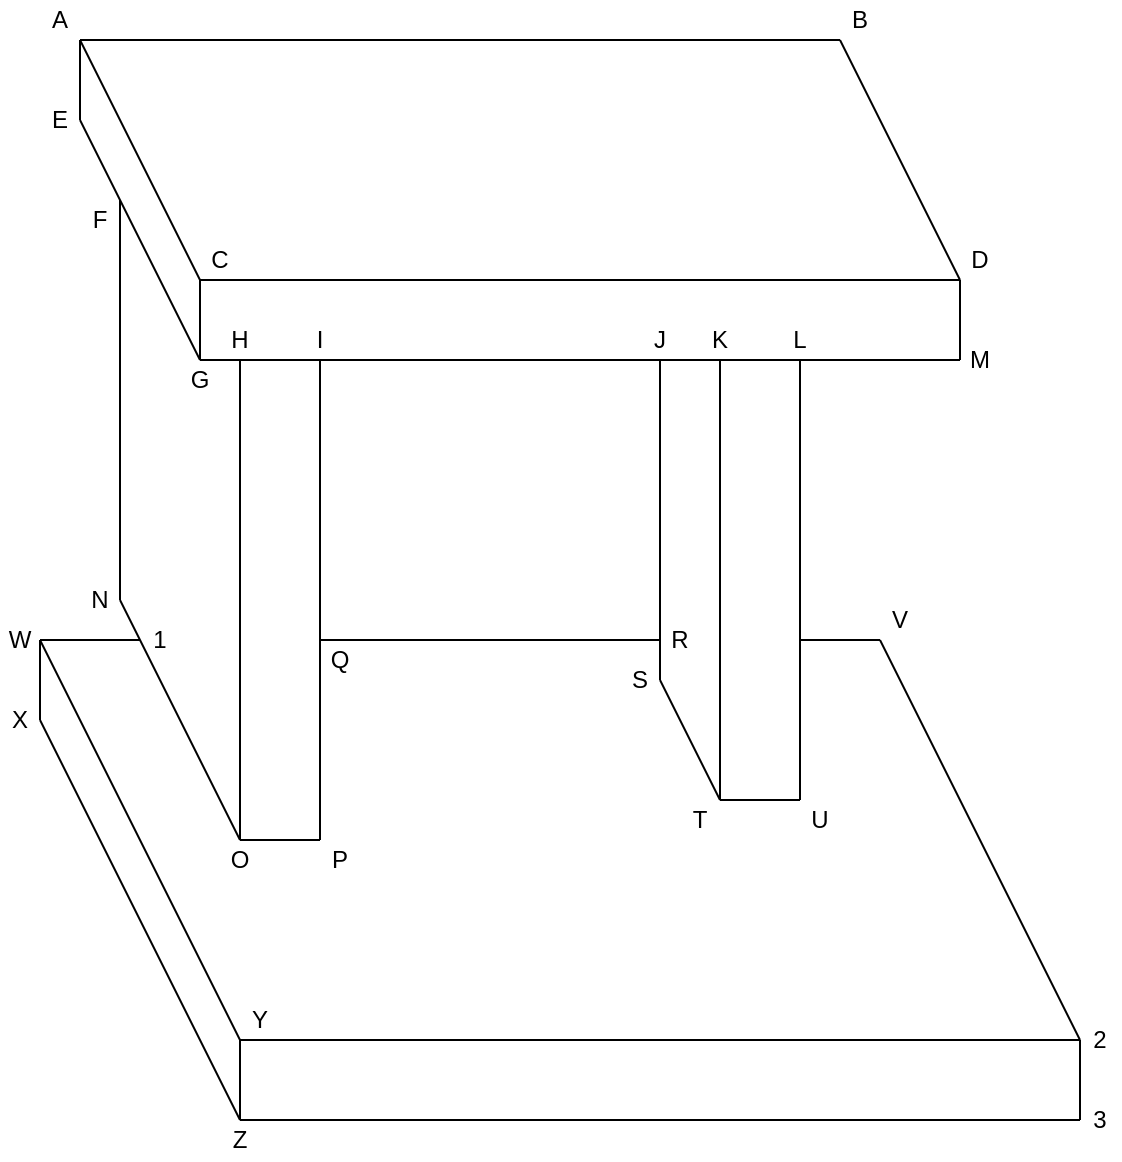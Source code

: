 <mxfile version="16.5.2" type="device"><diagram id="g-EARZ6RgGrlnJ_yPWPj" name="Page-1"><mxGraphModel dx="776" dy="656" grid="1" gridSize="10" guides="1" tooltips="1" connect="1" arrows="1" fold="1" page="1" pageScale="1" pageWidth="600" pageHeight="600" math="0" shadow="0"><root><mxCell id="0"/><mxCell id="1" parent="0"/><mxCell id="y79Pu29WjYZfz3FL_46j-1" value="" style="endArrow=none;html=1;rounded=0;" edge="1" parent="1"><mxGeometry width="50" height="50" relative="1" as="geometry"><mxPoint x="40" y="40" as="sourcePoint"/><mxPoint x="420" y="40" as="targetPoint"/></mxGeometry></mxCell><mxCell id="y79Pu29WjYZfz3FL_46j-2" value="" style="endArrow=none;html=1;rounded=0;" edge="1" parent="1"><mxGeometry width="50" height="50" relative="1" as="geometry"><mxPoint x="100" y="160" as="sourcePoint"/><mxPoint x="40" y="40" as="targetPoint"/></mxGeometry></mxCell><mxCell id="y79Pu29WjYZfz3FL_46j-3" value="" style="endArrow=none;html=1;rounded=0;" edge="1" parent="1"><mxGeometry width="50" height="50" relative="1" as="geometry"><mxPoint x="100" y="160" as="sourcePoint"/><mxPoint x="480" y="160" as="targetPoint"/></mxGeometry></mxCell><mxCell id="y79Pu29WjYZfz3FL_46j-4" value="" style="endArrow=none;html=1;rounded=0;" edge="1" parent="1"><mxGeometry width="50" height="50" relative="1" as="geometry"><mxPoint x="480" y="160" as="sourcePoint"/><mxPoint x="420" y="40" as="targetPoint"/></mxGeometry></mxCell><mxCell id="y79Pu29WjYZfz3FL_46j-5" value="" style="endArrow=none;html=1;rounded=0;" edge="1" parent="1"><mxGeometry width="50" height="50" relative="1" as="geometry"><mxPoint x="100" y="200" as="sourcePoint"/><mxPoint x="40" y="80" as="targetPoint"/></mxGeometry></mxCell><mxCell id="y79Pu29WjYZfz3FL_46j-6" value="" style="endArrow=none;html=1;rounded=0;" edge="1" parent="1"><mxGeometry width="50" height="50" relative="1" as="geometry"><mxPoint x="100" y="200" as="sourcePoint"/><mxPoint x="480" y="200" as="targetPoint"/></mxGeometry></mxCell><mxCell id="y79Pu29WjYZfz3FL_46j-7" value="" style="endArrow=none;html=1;rounded=0;" edge="1" parent="1"><mxGeometry width="50" height="50" relative="1" as="geometry"><mxPoint x="40" y="80" as="sourcePoint"/><mxPoint x="40" y="40" as="targetPoint"/></mxGeometry></mxCell><mxCell id="y79Pu29WjYZfz3FL_46j-8" value="" style="endArrow=none;html=1;rounded=0;" edge="1" parent="1"><mxGeometry width="50" height="50" relative="1" as="geometry"><mxPoint x="100" y="200" as="sourcePoint"/><mxPoint x="100" y="160" as="targetPoint"/></mxGeometry></mxCell><mxCell id="y79Pu29WjYZfz3FL_46j-9" value="" style="endArrow=none;html=1;rounded=0;" edge="1" parent="1"><mxGeometry width="50" height="50" relative="1" as="geometry"><mxPoint x="480" y="200" as="sourcePoint"/><mxPoint x="480" y="160" as="targetPoint"/></mxGeometry></mxCell><mxCell id="y79Pu29WjYZfz3FL_46j-10" value="" style="endArrow=none;html=1;rounded=0;" edge="1" parent="1"><mxGeometry width="50" height="50" relative="1" as="geometry"><mxPoint x="60" y="320" as="sourcePoint"/><mxPoint x="60" y="120" as="targetPoint"/></mxGeometry></mxCell><mxCell id="y79Pu29WjYZfz3FL_46j-11" value="" style="endArrow=none;html=1;rounded=0;" edge="1" parent="1"><mxGeometry width="50" height="50" relative="1" as="geometry"><mxPoint x="120" y="440" as="sourcePoint"/><mxPoint x="60" y="320" as="targetPoint"/></mxGeometry></mxCell><mxCell id="y79Pu29WjYZfz3FL_46j-12" value="" style="endArrow=none;html=1;rounded=0;" edge="1" parent="1"><mxGeometry width="50" height="50" relative="1" as="geometry"><mxPoint x="120" y="440" as="sourcePoint"/><mxPoint x="120" y="200" as="targetPoint"/></mxGeometry></mxCell><mxCell id="y79Pu29WjYZfz3FL_46j-13" value="" style="endArrow=none;html=1;rounded=0;" edge="1" parent="1"><mxGeometry width="50" height="50" relative="1" as="geometry"><mxPoint x="160" y="440" as="sourcePoint"/><mxPoint x="160" y="200" as="targetPoint"/></mxGeometry></mxCell><mxCell id="y79Pu29WjYZfz3FL_46j-14" value="" style="endArrow=none;html=1;rounded=0;" edge="1" parent="1"><mxGeometry width="50" height="50" relative="1" as="geometry"><mxPoint x="120" y="440" as="sourcePoint"/><mxPoint x="160" y="440" as="targetPoint"/></mxGeometry></mxCell><mxCell id="y79Pu29WjYZfz3FL_46j-15" value="" style="endArrow=none;html=1;rounded=0;" edge="1" parent="1"><mxGeometry width="50" height="50" relative="1" as="geometry"><mxPoint x="360" y="420" as="sourcePoint"/><mxPoint x="360" y="200" as="targetPoint"/></mxGeometry></mxCell><mxCell id="y79Pu29WjYZfz3FL_46j-16" value="" style="endArrow=none;html=1;rounded=0;" edge="1" parent="1"><mxGeometry width="50" height="50" relative="1" as="geometry"><mxPoint x="400" y="420" as="sourcePoint"/><mxPoint x="400" y="200" as="targetPoint"/></mxGeometry></mxCell><mxCell id="y79Pu29WjYZfz3FL_46j-17" value="" style="endArrow=none;html=1;rounded=0;" edge="1" parent="1"><mxGeometry width="50" height="50" relative="1" as="geometry"><mxPoint x="360" y="420" as="sourcePoint"/><mxPoint x="400" y="420" as="targetPoint"/></mxGeometry></mxCell><mxCell id="y79Pu29WjYZfz3FL_46j-18" value="" style="endArrow=none;html=1;rounded=0;" edge="1" parent="1"><mxGeometry width="50" height="50" relative="1" as="geometry"><mxPoint x="20" y="340" as="sourcePoint"/><mxPoint x="70" y="340" as="targetPoint"/></mxGeometry></mxCell><mxCell id="y79Pu29WjYZfz3FL_46j-19" value="" style="endArrow=none;html=1;rounded=0;" edge="1" parent="1"><mxGeometry width="50" height="50" relative="1" as="geometry"><mxPoint x="120" y="540" as="sourcePoint"/><mxPoint x="20" y="340" as="targetPoint"/></mxGeometry></mxCell><mxCell id="y79Pu29WjYZfz3FL_46j-20" value="" style="endArrow=none;html=1;rounded=0;" edge="1" parent="1"><mxGeometry width="50" height="50" relative="1" as="geometry"><mxPoint x="160" y="340" as="sourcePoint"/><mxPoint x="330" y="340" as="targetPoint"/></mxGeometry></mxCell><mxCell id="y79Pu29WjYZfz3FL_46j-21" value="" style="endArrow=none;html=1;rounded=0;" edge="1" parent="1"><mxGeometry width="50" height="50" relative="1" as="geometry"><mxPoint x="400" y="340" as="sourcePoint"/><mxPoint x="440" y="340" as="targetPoint"/></mxGeometry></mxCell><mxCell id="y79Pu29WjYZfz3FL_46j-22" value="" style="endArrow=none;html=1;rounded=0;" edge="1" parent="1"><mxGeometry width="50" height="50" relative="1" as="geometry"><mxPoint x="330" y="360" as="sourcePoint"/><mxPoint x="360" y="420" as="targetPoint"/></mxGeometry></mxCell><mxCell id="y79Pu29WjYZfz3FL_46j-23" value="" style="endArrow=none;html=1;rounded=0;" edge="1" parent="1"><mxGeometry width="50" height="50" relative="1" as="geometry"><mxPoint x="330" y="360" as="sourcePoint"/><mxPoint x="330" y="200" as="targetPoint"/></mxGeometry></mxCell><mxCell id="y79Pu29WjYZfz3FL_46j-24" value="" style="endArrow=none;html=1;rounded=0;" edge="1" parent="1"><mxGeometry width="50" height="50" relative="1" as="geometry"><mxPoint x="540" y="540" as="sourcePoint"/><mxPoint x="440" y="340" as="targetPoint"/></mxGeometry></mxCell><mxCell id="y79Pu29WjYZfz3FL_46j-25" value="" style="endArrow=none;html=1;rounded=0;" edge="1" parent="1"><mxGeometry width="50" height="50" relative="1" as="geometry"><mxPoint x="120" y="540" as="sourcePoint"/><mxPoint x="540" y="540" as="targetPoint"/></mxGeometry></mxCell><mxCell id="y79Pu29WjYZfz3FL_46j-26" value="" style="endArrow=none;html=1;rounded=0;" edge="1" parent="1"><mxGeometry width="50" height="50" relative="1" as="geometry"><mxPoint x="120" y="580" as="sourcePoint"/><mxPoint x="20" y="380" as="targetPoint"/></mxGeometry></mxCell><mxCell id="y79Pu29WjYZfz3FL_46j-27" value="" style="endArrow=none;html=1;rounded=0;" edge="1" parent="1"><mxGeometry width="50" height="50" relative="1" as="geometry"><mxPoint x="120" y="580" as="sourcePoint"/><mxPoint x="540" y="580" as="targetPoint"/></mxGeometry></mxCell><mxCell id="y79Pu29WjYZfz3FL_46j-28" value="" style="endArrow=none;html=1;rounded=0;" edge="1" parent="1"><mxGeometry width="50" height="50" relative="1" as="geometry"><mxPoint x="20" y="380" as="sourcePoint"/><mxPoint x="20" y="340" as="targetPoint"/></mxGeometry></mxCell><mxCell id="y79Pu29WjYZfz3FL_46j-29" value="" style="endArrow=none;html=1;rounded=0;" edge="1" parent="1"><mxGeometry width="50" height="50" relative="1" as="geometry"><mxPoint x="120" y="580" as="sourcePoint"/><mxPoint x="120" y="540" as="targetPoint"/></mxGeometry></mxCell><mxCell id="y79Pu29WjYZfz3FL_46j-30" value="" style="endArrow=none;html=1;rounded=0;" edge="1" parent="1"><mxGeometry width="50" height="50" relative="1" as="geometry"><mxPoint x="540" y="580" as="sourcePoint"/><mxPoint x="540" y="540" as="targetPoint"/></mxGeometry></mxCell><mxCell id="y79Pu29WjYZfz3FL_46j-31" value="A" style="text;html=1;strokeColor=none;fillColor=none;align=center;verticalAlign=middle;whiteSpace=wrap;rounded=0;" vertex="1" parent="1"><mxGeometry x="20" y="20" width="20" height="20" as="geometry"/></mxCell><mxCell id="y79Pu29WjYZfz3FL_46j-32" value="B" style="text;html=1;strokeColor=none;fillColor=none;align=center;verticalAlign=middle;whiteSpace=wrap;rounded=0;" vertex="1" parent="1"><mxGeometry x="420" y="20" width="20" height="20" as="geometry"/></mxCell><mxCell id="y79Pu29WjYZfz3FL_46j-34" value="E" style="text;html=1;strokeColor=none;fillColor=none;align=center;verticalAlign=middle;whiteSpace=wrap;rounded=0;" vertex="1" parent="1"><mxGeometry x="20" y="70" width="20" height="20" as="geometry"/></mxCell><mxCell id="y79Pu29WjYZfz3FL_46j-35" value="C" style="text;html=1;strokeColor=none;fillColor=none;align=center;verticalAlign=middle;whiteSpace=wrap;rounded=0;" vertex="1" parent="1"><mxGeometry x="100" y="140" width="20" height="20" as="geometry"/></mxCell><mxCell id="y79Pu29WjYZfz3FL_46j-36" value="F" style="text;html=1;strokeColor=none;fillColor=none;align=center;verticalAlign=middle;whiteSpace=wrap;rounded=0;" vertex="1" parent="1"><mxGeometry x="40" y="120" width="20" height="20" as="geometry"/></mxCell><mxCell id="y79Pu29WjYZfz3FL_46j-37" value="D" style="text;html=1;strokeColor=none;fillColor=none;align=center;verticalAlign=middle;whiteSpace=wrap;rounded=0;" vertex="1" parent="1"><mxGeometry x="480" y="140" width="20" height="20" as="geometry"/></mxCell><mxCell id="y79Pu29WjYZfz3FL_46j-38" value="G" style="text;html=1;strokeColor=none;fillColor=none;align=center;verticalAlign=middle;whiteSpace=wrap;rounded=0;" vertex="1" parent="1"><mxGeometry x="90" y="200" width="20" height="20" as="geometry"/></mxCell><mxCell id="y79Pu29WjYZfz3FL_46j-39" value="H" style="text;html=1;strokeColor=none;fillColor=none;align=center;verticalAlign=middle;whiteSpace=wrap;rounded=0;" vertex="1" parent="1"><mxGeometry x="110" y="180" width="20" height="20" as="geometry"/></mxCell><mxCell id="y79Pu29WjYZfz3FL_46j-40" value="I" style="text;html=1;strokeColor=none;fillColor=none;align=center;verticalAlign=middle;whiteSpace=wrap;rounded=0;" vertex="1" parent="1"><mxGeometry x="150" y="180" width="20" height="20" as="geometry"/></mxCell><mxCell id="y79Pu29WjYZfz3FL_46j-41" value="J" style="text;html=1;strokeColor=none;fillColor=none;align=center;verticalAlign=middle;whiteSpace=wrap;rounded=0;" vertex="1" parent="1"><mxGeometry x="320" y="180" width="20" height="20" as="geometry"/></mxCell><mxCell id="y79Pu29WjYZfz3FL_46j-42" value="K" style="text;html=1;strokeColor=none;fillColor=none;align=center;verticalAlign=middle;whiteSpace=wrap;rounded=0;" vertex="1" parent="1"><mxGeometry x="350" y="180" width="20" height="20" as="geometry"/></mxCell><mxCell id="y79Pu29WjYZfz3FL_46j-43" value="L" style="text;html=1;strokeColor=none;fillColor=none;align=center;verticalAlign=middle;whiteSpace=wrap;rounded=0;" vertex="1" parent="1"><mxGeometry x="390" y="180" width="20" height="20" as="geometry"/></mxCell><mxCell id="y79Pu29WjYZfz3FL_46j-44" value="M" style="text;html=1;strokeColor=none;fillColor=none;align=center;verticalAlign=middle;whiteSpace=wrap;rounded=0;" vertex="1" parent="1"><mxGeometry x="480" y="190" width="20" height="20" as="geometry"/></mxCell><mxCell id="y79Pu29WjYZfz3FL_46j-45" value="N" style="text;html=1;strokeColor=none;fillColor=none;align=center;verticalAlign=middle;whiteSpace=wrap;rounded=0;" vertex="1" parent="1"><mxGeometry x="40" y="310" width="20" height="20" as="geometry"/></mxCell><mxCell id="y79Pu29WjYZfz3FL_46j-46" value="O" style="text;html=1;strokeColor=none;fillColor=none;align=center;verticalAlign=middle;whiteSpace=wrap;rounded=0;" vertex="1" parent="1"><mxGeometry x="110" y="440" width="20" height="20" as="geometry"/></mxCell><mxCell id="y79Pu29WjYZfz3FL_46j-47" value="P" style="text;html=1;strokeColor=none;fillColor=none;align=center;verticalAlign=middle;whiteSpace=wrap;rounded=0;" vertex="1" parent="1"><mxGeometry x="160" y="440" width="20" height="20" as="geometry"/></mxCell><mxCell id="y79Pu29WjYZfz3FL_46j-48" value="Q" style="text;html=1;strokeColor=none;fillColor=none;align=center;verticalAlign=middle;whiteSpace=wrap;rounded=0;" vertex="1" parent="1"><mxGeometry x="160" y="340" width="20" height="20" as="geometry"/></mxCell><mxCell id="y79Pu29WjYZfz3FL_46j-49" value="R" style="text;html=1;strokeColor=none;fillColor=none;align=center;verticalAlign=middle;whiteSpace=wrap;rounded=0;" vertex="1" parent="1"><mxGeometry x="330" y="330" width="20" height="20" as="geometry"/></mxCell><mxCell id="y79Pu29WjYZfz3FL_46j-50" value="S" style="text;html=1;strokeColor=none;fillColor=none;align=center;verticalAlign=middle;whiteSpace=wrap;rounded=0;" vertex="1" parent="1"><mxGeometry x="310" y="350" width="20" height="20" as="geometry"/></mxCell><mxCell id="y79Pu29WjYZfz3FL_46j-51" value="T" style="text;html=1;strokeColor=none;fillColor=none;align=center;verticalAlign=middle;whiteSpace=wrap;rounded=0;" vertex="1" parent="1"><mxGeometry x="340" y="420" width="20" height="20" as="geometry"/></mxCell><mxCell id="y79Pu29WjYZfz3FL_46j-52" value="U" style="text;html=1;strokeColor=none;fillColor=none;align=center;verticalAlign=middle;whiteSpace=wrap;rounded=0;" vertex="1" parent="1"><mxGeometry x="400" y="420" width="20" height="20" as="geometry"/></mxCell><mxCell id="y79Pu29WjYZfz3FL_46j-53" value="V" style="text;html=1;strokeColor=none;fillColor=none;align=center;verticalAlign=middle;whiteSpace=wrap;rounded=0;" vertex="1" parent="1"><mxGeometry x="440" y="320" width="20" height="20" as="geometry"/></mxCell><mxCell id="y79Pu29WjYZfz3FL_46j-54" value="W" style="text;html=1;strokeColor=none;fillColor=none;align=center;verticalAlign=middle;whiteSpace=wrap;rounded=0;" vertex="1" parent="1"><mxGeometry y="330" width="20" height="20" as="geometry"/></mxCell><mxCell id="y79Pu29WjYZfz3FL_46j-55" value="X" style="text;html=1;strokeColor=none;fillColor=none;align=center;verticalAlign=middle;whiteSpace=wrap;rounded=0;" vertex="1" parent="1"><mxGeometry y="370" width="20" height="20" as="geometry"/></mxCell><mxCell id="y79Pu29WjYZfz3FL_46j-56" value="Y" style="text;html=1;strokeColor=none;fillColor=none;align=center;verticalAlign=middle;whiteSpace=wrap;rounded=0;" vertex="1" parent="1"><mxGeometry x="120" y="520" width="20" height="20" as="geometry"/></mxCell><mxCell id="y79Pu29WjYZfz3FL_46j-57" value="Z" style="text;html=1;strokeColor=none;fillColor=none;align=center;verticalAlign=middle;whiteSpace=wrap;rounded=0;" vertex="1" parent="1"><mxGeometry x="110" y="580" width="20" height="20" as="geometry"/></mxCell><mxCell id="y79Pu29WjYZfz3FL_46j-58" value="1" style="text;html=1;strokeColor=none;fillColor=none;align=center;verticalAlign=middle;whiteSpace=wrap;rounded=0;" vertex="1" parent="1"><mxGeometry x="70" y="330" width="20" height="20" as="geometry"/></mxCell><mxCell id="y79Pu29WjYZfz3FL_46j-59" value="2" style="text;html=1;strokeColor=none;fillColor=none;align=center;verticalAlign=middle;whiteSpace=wrap;rounded=0;" vertex="1" parent="1"><mxGeometry x="540" y="530" width="20" height="20" as="geometry"/></mxCell><mxCell id="y79Pu29WjYZfz3FL_46j-60" value="3" style="text;html=1;strokeColor=none;fillColor=none;align=center;verticalAlign=middle;whiteSpace=wrap;rounded=0;" vertex="1" parent="1"><mxGeometry x="540" y="570" width="20" height="20" as="geometry"/></mxCell></root></mxGraphModel></diagram></mxfile>